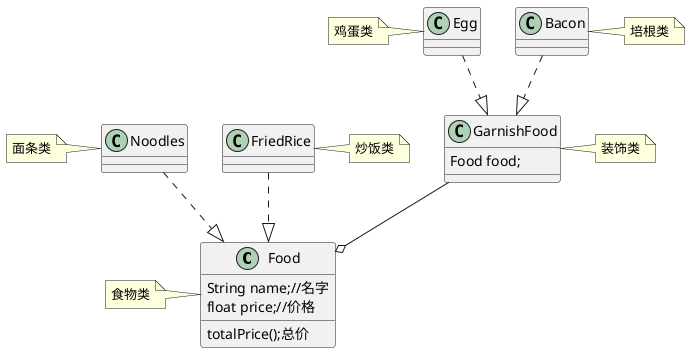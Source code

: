 @startuml

class Food{
    String name;//名字
     float price;//价格
     totalPrice();总价
}
note left:食物类

class Noodles
note left:面条类

class FriedRice
note right:炒饭类

FriedRice..|> Food

Noodles..|> Food

GarnishFood --o Food

class GarnishFood{
    Food food;
}

note right:装饰类

class Egg
note left:鸡蛋类

class Bacon
note right :培根类

Egg ..|> GarnishFood
Bacon ..|> GarnishFood





@enduml